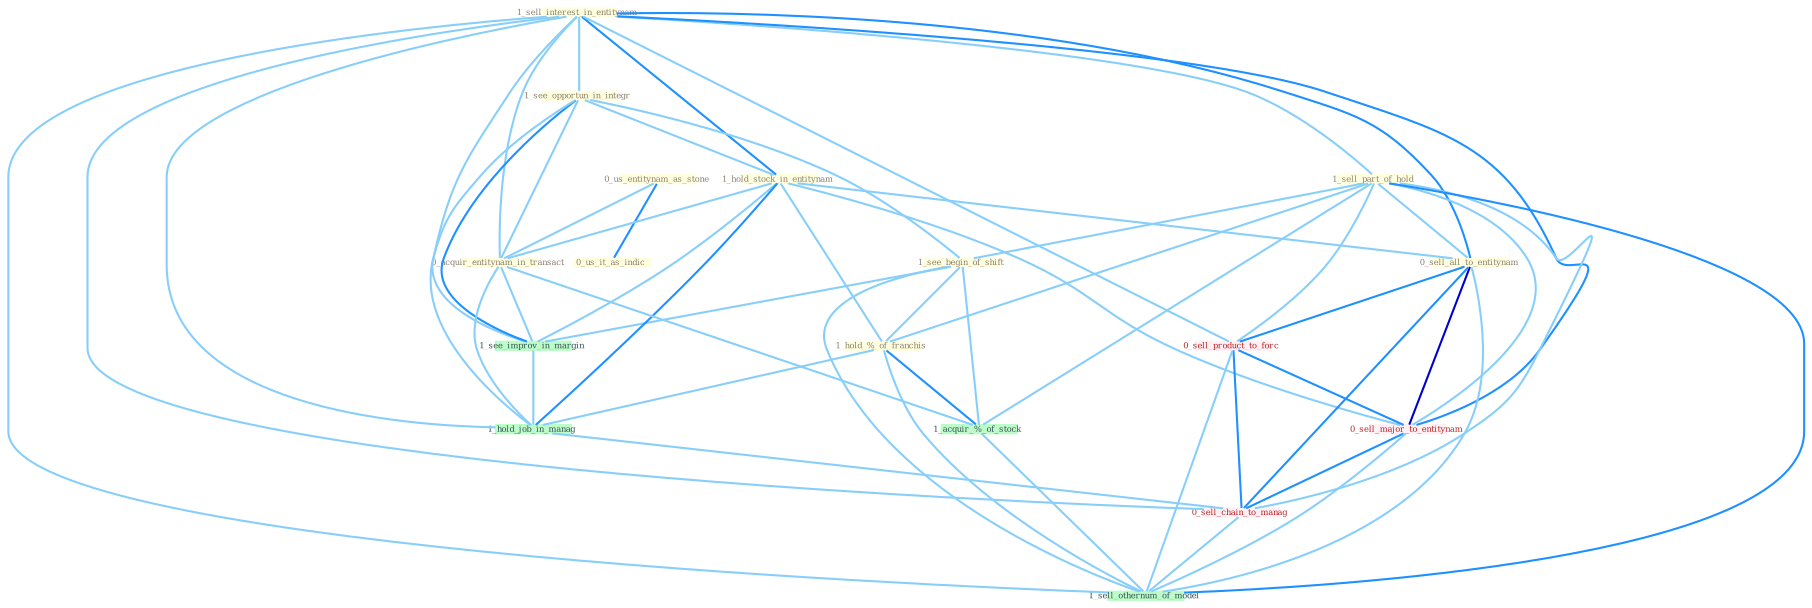 Graph G{ 
    node
    [shape=polygon,style=filled,width=.5,height=.06,color="#BDFCC9",fixedsize=true,fontsize=4,
    fontcolor="#2f4f4f"];
    {node
    [color="#ffffe0", fontcolor="#8b7d6b"] "1_sell_interest_in_entitynam " "1_sell_part_of_hold " "0_us_entitynam_as_stone " "1_see_opportun_in_integr " "1_see_begin_of_shift " "1_hold_stock_in_entitynam " "0_sell_all_to_entitynam " "0_acquir_entitynam_in_transact " "1_hold_%_of_franchis " "0_us_it_as_indic "}
{node [color="#fff0f5", fontcolor="#b22222"] "0_sell_product_to_forc " "0_sell_major_to_entitynam " "0_sell_chain_to_manag "}
edge [color="#B0E2FF"];

	"1_sell_interest_in_entitynam " -- "1_sell_part_of_hold " [w="1", color="#87cefa" ];
	"1_sell_interest_in_entitynam " -- "1_see_opportun_in_integr " [w="1", color="#87cefa" ];
	"1_sell_interest_in_entitynam " -- "1_hold_stock_in_entitynam " [w="2", color="#1e90ff" , len=0.8];
	"1_sell_interest_in_entitynam " -- "0_sell_all_to_entitynam " [w="2", color="#1e90ff" , len=0.8];
	"1_sell_interest_in_entitynam " -- "0_acquir_entitynam_in_transact " [w="1", color="#87cefa" ];
	"1_sell_interest_in_entitynam " -- "1_see_improv_in_margin " [w="1", color="#87cefa" ];
	"1_sell_interest_in_entitynam " -- "1_hold_job_in_manag " [w="1", color="#87cefa" ];
	"1_sell_interest_in_entitynam " -- "0_sell_product_to_forc " [w="1", color="#87cefa" ];
	"1_sell_interest_in_entitynam " -- "0_sell_major_to_entitynam " [w="2", color="#1e90ff" , len=0.8];
	"1_sell_interest_in_entitynam " -- "0_sell_chain_to_manag " [w="1", color="#87cefa" ];
	"1_sell_interest_in_entitynam " -- "1_sell_othernum_of_model " [w="1", color="#87cefa" ];
	"1_sell_part_of_hold " -- "1_see_begin_of_shift " [w="1", color="#87cefa" ];
	"1_sell_part_of_hold " -- "0_sell_all_to_entitynam " [w="1", color="#87cefa" ];
	"1_sell_part_of_hold " -- "1_hold_%_of_franchis " [w="1", color="#87cefa" ];
	"1_sell_part_of_hold " -- "1_acquir_%_of_stock " [w="1", color="#87cefa" ];
	"1_sell_part_of_hold " -- "0_sell_product_to_forc " [w="1", color="#87cefa" ];
	"1_sell_part_of_hold " -- "0_sell_major_to_entitynam " [w="1", color="#87cefa" ];
	"1_sell_part_of_hold " -- "0_sell_chain_to_manag " [w="1", color="#87cefa" ];
	"1_sell_part_of_hold " -- "1_sell_othernum_of_model " [w="2", color="#1e90ff" , len=0.8];
	"0_us_entitynam_as_stone " -- "0_acquir_entitynam_in_transact " [w="1", color="#87cefa" ];
	"0_us_entitynam_as_stone " -- "0_us_it_as_indic " [w="2", color="#1e90ff" , len=0.8];
	"1_see_opportun_in_integr " -- "1_see_begin_of_shift " [w="1", color="#87cefa" ];
	"1_see_opportun_in_integr " -- "1_hold_stock_in_entitynam " [w="1", color="#87cefa" ];
	"1_see_opportun_in_integr " -- "0_acquir_entitynam_in_transact " [w="1", color="#87cefa" ];
	"1_see_opportun_in_integr " -- "1_see_improv_in_margin " [w="2", color="#1e90ff" , len=0.8];
	"1_see_opportun_in_integr " -- "1_hold_job_in_manag " [w="1", color="#87cefa" ];
	"1_see_begin_of_shift " -- "1_hold_%_of_franchis " [w="1", color="#87cefa" ];
	"1_see_begin_of_shift " -- "1_see_improv_in_margin " [w="1", color="#87cefa" ];
	"1_see_begin_of_shift " -- "1_acquir_%_of_stock " [w="1", color="#87cefa" ];
	"1_see_begin_of_shift " -- "1_sell_othernum_of_model " [w="1", color="#87cefa" ];
	"1_hold_stock_in_entitynam " -- "0_sell_all_to_entitynam " [w="1", color="#87cefa" ];
	"1_hold_stock_in_entitynam " -- "0_acquir_entitynam_in_transact " [w="1", color="#87cefa" ];
	"1_hold_stock_in_entitynam " -- "1_hold_%_of_franchis " [w="1", color="#87cefa" ];
	"1_hold_stock_in_entitynam " -- "1_see_improv_in_margin " [w="1", color="#87cefa" ];
	"1_hold_stock_in_entitynam " -- "1_hold_job_in_manag " [w="2", color="#1e90ff" , len=0.8];
	"1_hold_stock_in_entitynam " -- "0_sell_major_to_entitynam " [w="1", color="#87cefa" ];
	"0_sell_all_to_entitynam " -- "0_sell_product_to_forc " [w="2", color="#1e90ff" , len=0.8];
	"0_sell_all_to_entitynam " -- "0_sell_major_to_entitynam " [w="3", color="#0000cd" , len=0.6];
	"0_sell_all_to_entitynam " -- "0_sell_chain_to_manag " [w="2", color="#1e90ff" , len=0.8];
	"0_sell_all_to_entitynam " -- "1_sell_othernum_of_model " [w="1", color="#87cefa" ];
	"0_acquir_entitynam_in_transact " -- "1_see_improv_in_margin " [w="1", color="#87cefa" ];
	"0_acquir_entitynam_in_transact " -- "1_acquir_%_of_stock " [w="1", color="#87cefa" ];
	"0_acquir_entitynam_in_transact " -- "1_hold_job_in_manag " [w="1", color="#87cefa" ];
	"1_hold_%_of_franchis " -- "1_acquir_%_of_stock " [w="2", color="#1e90ff" , len=0.8];
	"1_hold_%_of_franchis " -- "1_hold_job_in_manag " [w="1", color="#87cefa" ];
	"1_hold_%_of_franchis " -- "1_sell_othernum_of_model " [w="1", color="#87cefa" ];
	"1_see_improv_in_margin " -- "1_hold_job_in_manag " [w="1", color="#87cefa" ];
	"1_acquir_%_of_stock " -- "1_sell_othernum_of_model " [w="1", color="#87cefa" ];
	"1_hold_job_in_manag " -- "0_sell_chain_to_manag " [w="1", color="#87cefa" ];
	"0_sell_product_to_forc " -- "0_sell_major_to_entitynam " [w="2", color="#1e90ff" , len=0.8];
	"0_sell_product_to_forc " -- "0_sell_chain_to_manag " [w="2", color="#1e90ff" , len=0.8];
	"0_sell_product_to_forc " -- "1_sell_othernum_of_model " [w="1", color="#87cefa" ];
	"0_sell_major_to_entitynam " -- "0_sell_chain_to_manag " [w="2", color="#1e90ff" , len=0.8];
	"0_sell_major_to_entitynam " -- "1_sell_othernum_of_model " [w="1", color="#87cefa" ];
	"0_sell_chain_to_manag " -- "1_sell_othernum_of_model " [w="1", color="#87cefa" ];
}